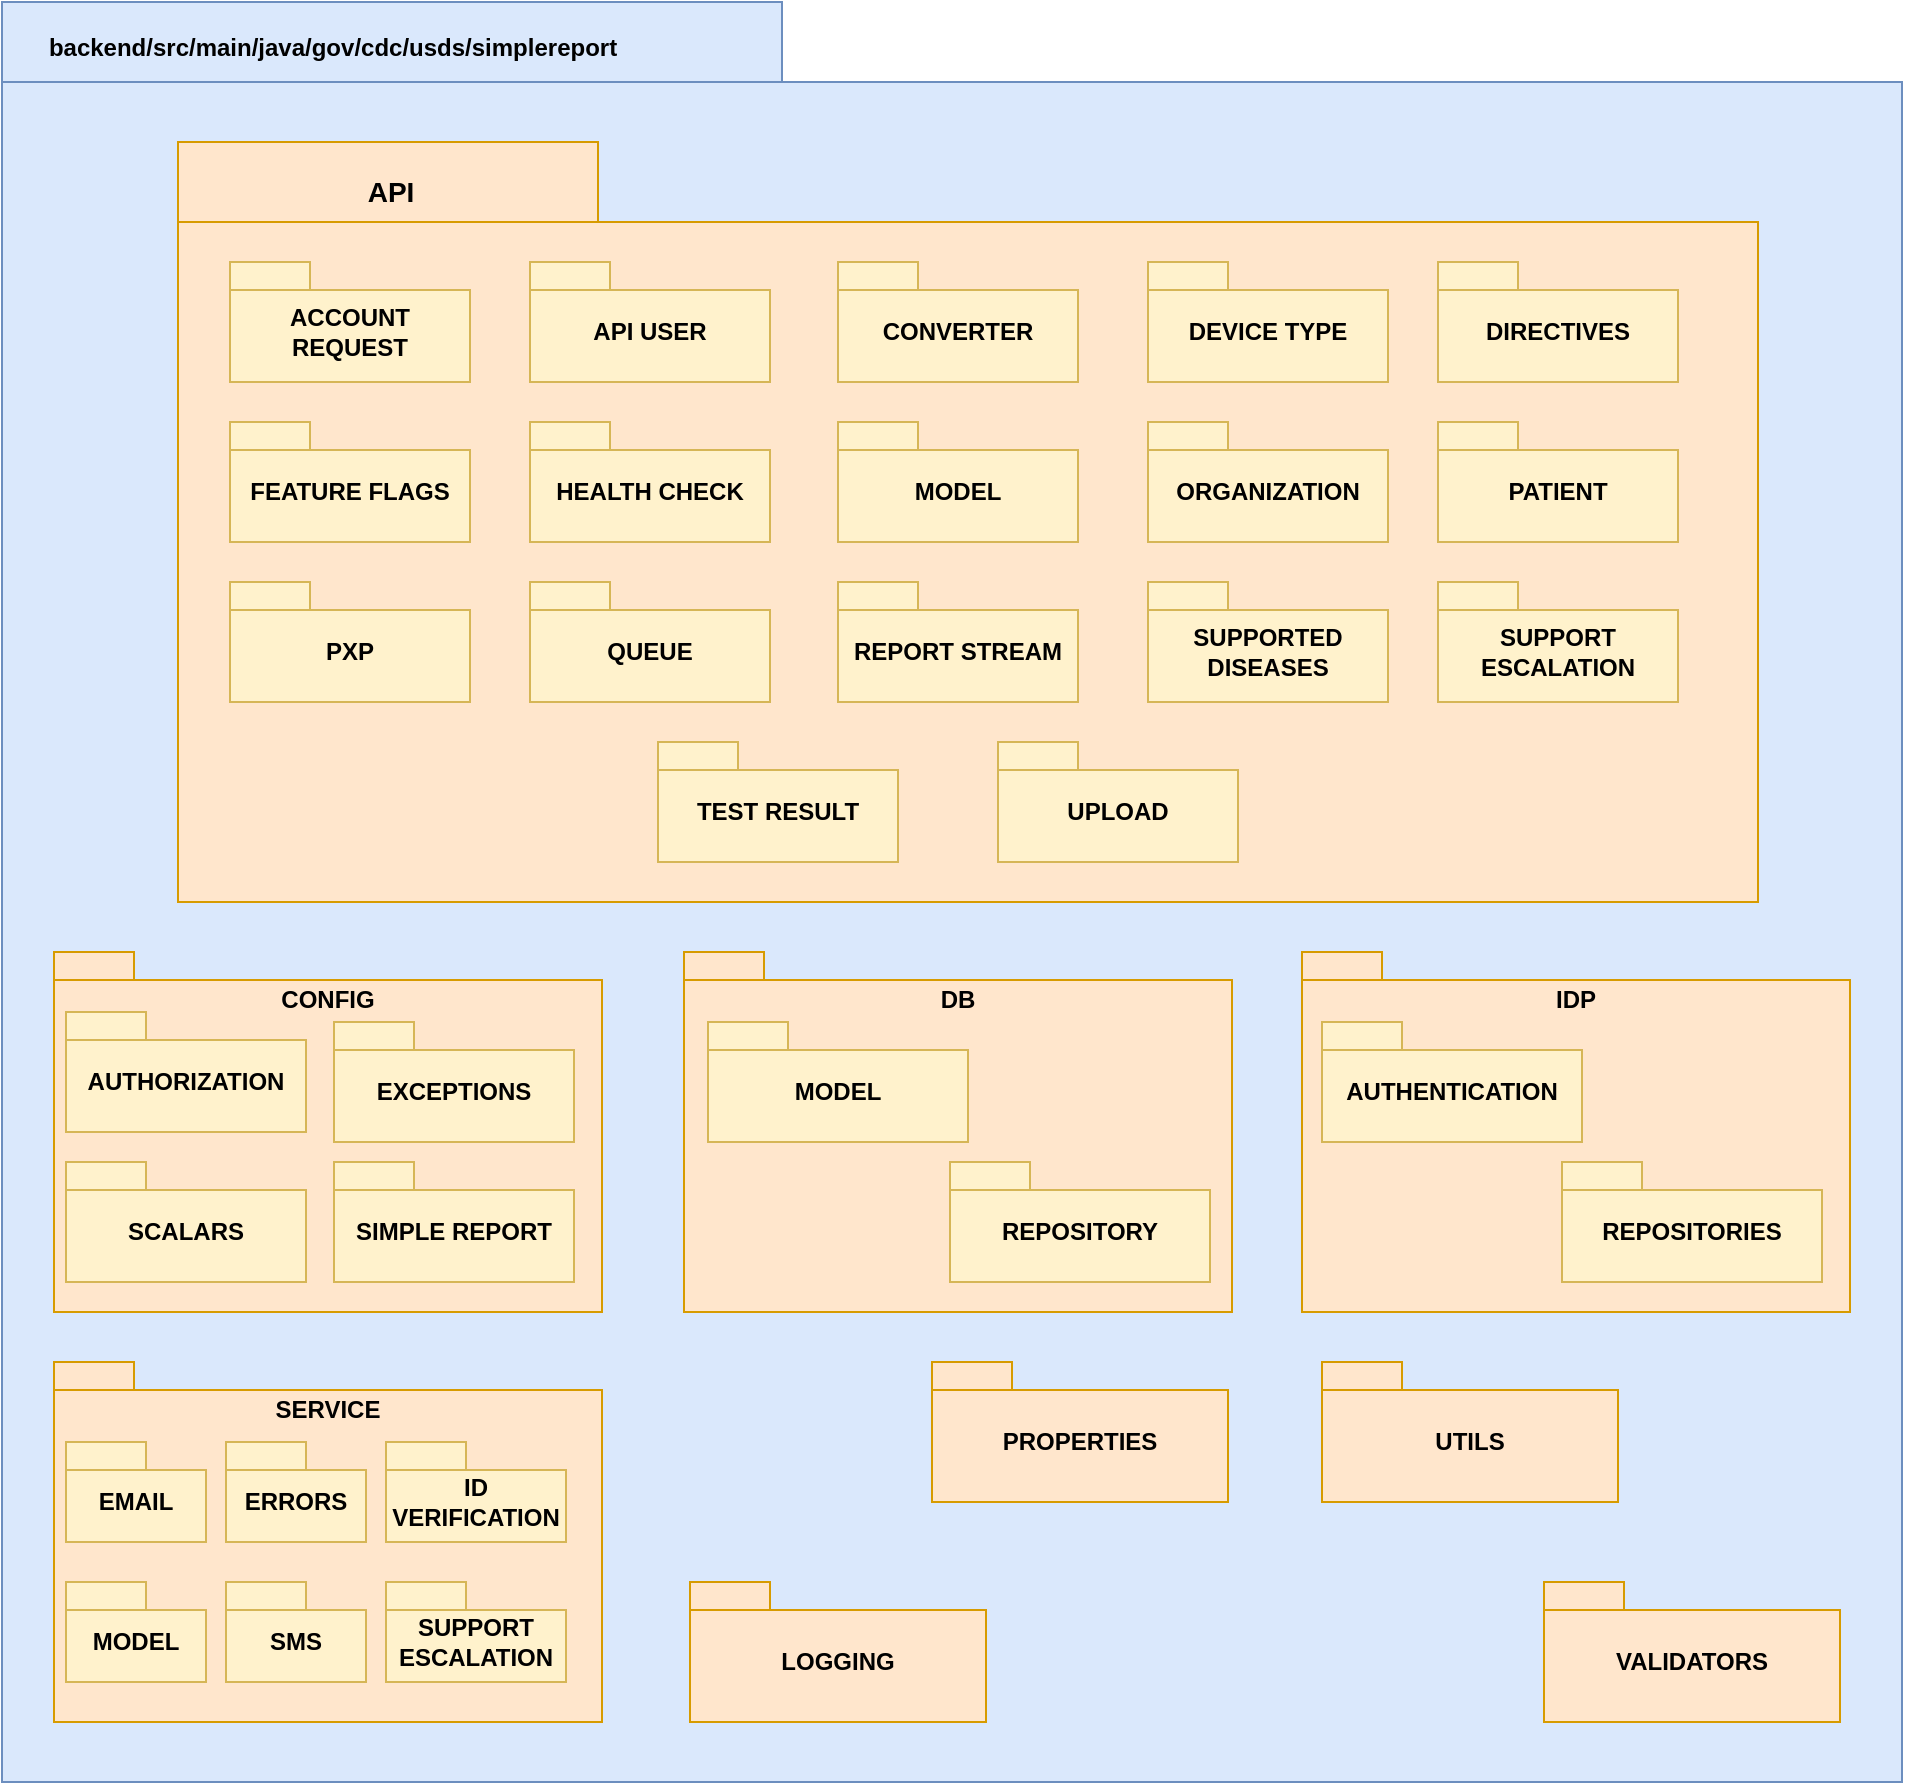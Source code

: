 <mxfile version="26.0.16">
  <diagram name="Página-1" id="QH5zIUuXEXCb2VkOmi7S">
    <mxGraphModel dx="1050" dy="569" grid="1" gridSize="10" guides="1" tooltips="1" connect="1" arrows="1" fold="1" page="1" pageScale="1" pageWidth="827" pageHeight="1169" math="0" shadow="0">
      <root>
        <mxCell id="0" />
        <mxCell id="1" parent="0" />
        <mxCell id="txVDOFmzxEv_zd3e2xi6-1" value="" style="shape=folder;fontStyle=1;spacingTop=10;tabWidth=390;tabHeight=40;tabPosition=left;html=1;whiteSpace=wrap;fillColor=#dae8fc;strokeColor=#6c8ebf;" vertex="1" parent="1">
          <mxGeometry x="70" y="110" width="950" height="890" as="geometry" />
        </mxCell>
        <mxCell id="xPKt4m1vADzZ8n8QkJy3-9" value="LOGGING" style="shape=folder;fontStyle=1;spacingTop=10;tabWidth=40;tabHeight=14;tabPosition=left;html=1;whiteSpace=wrap;verticalAlign=middle;fillColor=#ffe6cc;strokeColor=#d79b00;" parent="1" vertex="1">
          <mxGeometry x="414" y="900" width="148" height="70" as="geometry" />
        </mxCell>
        <mxCell id="xPKt4m1vADzZ8n8QkJy3-10" value="IDP" style="shape=folder;fontStyle=1;spacingTop=10;tabWidth=40;tabHeight=14;tabPosition=left;html=1;whiteSpace=wrap;verticalAlign=top;fillColor=#ffe6cc;strokeColor=#d79b00;" parent="1" vertex="1">
          <mxGeometry x="720" y="585" width="274" height="180" as="geometry" />
        </mxCell>
        <mxCell id="xPKt4m1vADzZ8n8QkJy3-11" value="DB" style="shape=folder;fontStyle=1;spacingTop=10;tabWidth=40;tabHeight=14;tabPosition=left;html=1;whiteSpace=wrap;verticalAlign=top;fillColor=#ffe6cc;strokeColor=#d79b00;" parent="1" vertex="1">
          <mxGeometry x="411" y="585" width="274" height="180" as="geometry" />
        </mxCell>
        <mxCell id="xPKt4m1vADzZ8n8QkJy3-12" value="CONFIG" style="shape=folder;fontStyle=1;spacingTop=10;tabWidth=40;tabHeight=14;tabPosition=left;html=1;whiteSpace=wrap;verticalAlign=top;fillColor=#ffe6cc;strokeColor=#d79b00;" parent="1" vertex="1">
          <mxGeometry x="96" y="585" width="274" height="180" as="geometry" />
        </mxCell>
        <mxCell id="xPKt4m1vADzZ8n8QkJy3-13" value="&amp;nbsp; &amp;nbsp; &amp;nbsp; &amp;nbsp; &amp;nbsp; &amp;nbsp; &amp;nbsp; &amp;nbsp; &amp;nbsp; &amp;nbsp; &amp;nbsp; &amp;nbsp; API" style="shape=folder;fontStyle=1;spacingTop=10;tabWidth=210;tabHeight=40;tabPosition=left;html=1;whiteSpace=wrap;verticalAlign=top;fillColor=#ffe6cc;strokeColor=#d79b00;align=left;fontSize=14;" parent="1" vertex="1">
          <mxGeometry x="158" y="180" width="790" height="380" as="geometry" />
        </mxCell>
        <mxCell id="xPKt4m1vADzZ8n8QkJy3-15" value="SERVICE" style="shape=folder;fontStyle=1;spacingTop=10;tabWidth=40;tabHeight=14;tabPosition=left;html=1;whiteSpace=wrap;verticalAlign=top;fillColor=#ffe6cc;strokeColor=#d79b00;" parent="1" vertex="1">
          <mxGeometry x="96" y="790" width="274" height="180" as="geometry" />
        </mxCell>
        <mxCell id="xPKt4m1vADzZ8n8QkJy3-8" value="EMAIL" style="shape=folder;fontStyle=1;spacingTop=10;tabWidth=40;tabHeight=14;tabPosition=left;html=1;whiteSpace=wrap;fillColor=#fff2cc;strokeColor=#d6b656;" parent="1" vertex="1">
          <mxGeometry x="102" y="830" width="70" height="50" as="geometry" />
        </mxCell>
        <mxCell id="xPKt4m1vADzZ8n8QkJy3-7" value="ERRORS" style="shape=folder;fontStyle=1;spacingTop=10;tabWidth=40;tabHeight=14;tabPosition=left;html=1;whiteSpace=wrap;fillColor=#fff2cc;strokeColor=#d6b656;" parent="1" vertex="1">
          <mxGeometry x="182" y="830" width="70" height="50" as="geometry" />
        </mxCell>
        <mxCell id="xPKt4m1vADzZ8n8QkJy3-6" value="ID VERIFICATION" style="shape=folder;fontStyle=1;spacingTop=10;tabWidth=40;tabHeight=14;tabPosition=left;html=1;whiteSpace=wrap;fillColor=#fff2cc;strokeColor=#d6b656;" parent="1" vertex="1">
          <mxGeometry x="262" y="830" width="90" height="50" as="geometry" />
        </mxCell>
        <mxCell id="xPKt4m1vADzZ8n8QkJy3-18" value="MODEL" style="shape=folder;fontStyle=1;spacingTop=10;tabWidth=40;tabHeight=14;tabPosition=left;html=1;whiteSpace=wrap;fillColor=#fff2cc;strokeColor=#d6b656;" parent="1" vertex="1">
          <mxGeometry x="102" y="900" width="70" height="50" as="geometry" />
        </mxCell>
        <mxCell id="xPKt4m1vADzZ8n8QkJy3-19" value="SMS" style="shape=folder;fontStyle=1;spacingTop=10;tabWidth=40;tabHeight=14;tabPosition=left;html=1;whiteSpace=wrap;fillColor=#fff2cc;strokeColor=#d6b656;" parent="1" vertex="1">
          <mxGeometry x="182" y="900" width="70" height="50" as="geometry" />
        </mxCell>
        <mxCell id="xPKt4m1vADzZ8n8QkJy3-20" value="SUPPORT ESCALATION" style="shape=folder;fontStyle=1;spacingTop=10;tabWidth=40;tabHeight=14;tabPosition=left;html=1;whiteSpace=wrap;fillColor=#fff2cc;strokeColor=#d6b656;" parent="1" vertex="1">
          <mxGeometry x="262" y="900" width="90" height="50" as="geometry" />
        </mxCell>
        <mxCell id="xPKt4m1vADzZ8n8QkJy3-4" value="AUTHENTICATION" style="shape=folder;fontStyle=1;spacingTop=10;tabWidth=40;tabHeight=14;tabPosition=left;html=1;whiteSpace=wrap;fillColor=#fff2cc;strokeColor=#d6b656;" parent="1" vertex="1">
          <mxGeometry x="730" y="620" width="130" height="60" as="geometry" />
        </mxCell>
        <mxCell id="xPKt4m1vADzZ8n8QkJy3-22" value="REPOSITORIES" style="shape=folder;fontStyle=1;spacingTop=10;tabWidth=40;tabHeight=14;tabPosition=left;html=1;whiteSpace=wrap;fillColor=#fff2cc;strokeColor=#d6b656;" parent="1" vertex="1">
          <mxGeometry x="850" y="690" width="130" height="60" as="geometry" />
        </mxCell>
        <mxCell id="xPKt4m1vADzZ8n8QkJy3-23" value="REPOSITORY" style="shape=folder;fontStyle=1;spacingTop=10;tabWidth=40;tabHeight=14;tabPosition=left;html=1;whiteSpace=wrap;fillColor=#fff2cc;strokeColor=#d6b656;" parent="1" vertex="1">
          <mxGeometry x="544" y="690" width="130" height="60" as="geometry" />
        </mxCell>
        <mxCell id="xPKt4m1vADzZ8n8QkJy3-24" value="MODEL" style="shape=folder;fontStyle=1;spacingTop=10;tabWidth=40;tabHeight=14;tabPosition=left;html=1;whiteSpace=wrap;fillColor=#fff2cc;strokeColor=#d6b656;" parent="1" vertex="1">
          <mxGeometry x="423" y="620" width="130" height="60" as="geometry" />
        </mxCell>
        <mxCell id="xPKt4m1vADzZ8n8QkJy3-28" value="AUTHORIZATION" style="shape=folder;fontStyle=1;spacingTop=10;tabWidth=40;tabHeight=14;tabPosition=left;html=1;whiteSpace=wrap;fillColor=#fff2cc;strokeColor=#d6b656;" parent="1" vertex="1">
          <mxGeometry x="102" y="615" width="120" height="60" as="geometry" />
        </mxCell>
        <mxCell id="xPKt4m1vADzZ8n8QkJy3-29" value="SCALARS" style="shape=folder;fontStyle=1;spacingTop=10;tabWidth=40;tabHeight=14;tabPosition=left;html=1;whiteSpace=wrap;fillColor=#fff2cc;strokeColor=#d6b656;" parent="1" vertex="1">
          <mxGeometry x="102" y="690" width="120" height="60" as="geometry" />
        </mxCell>
        <mxCell id="xPKt4m1vADzZ8n8QkJy3-30" value="SIMPLE REPORT" style="shape=folder;fontStyle=1;spacingTop=10;tabWidth=40;tabHeight=14;tabPosition=left;html=1;whiteSpace=wrap;fillColor=#fff2cc;strokeColor=#d6b656;" parent="1" vertex="1">
          <mxGeometry x="236" y="690" width="120" height="60" as="geometry" />
        </mxCell>
        <mxCell id="xPKt4m1vADzZ8n8QkJy3-31" value="EXCEPTIONS" style="shape=folder;fontStyle=1;spacingTop=10;tabWidth=40;tabHeight=14;tabPosition=left;html=1;whiteSpace=wrap;fillColor=#fff2cc;strokeColor=#d6b656;" parent="1" vertex="1">
          <mxGeometry x="236" y="620" width="120" height="60" as="geometry" />
        </mxCell>
        <mxCell id="xPKt4m1vADzZ8n8QkJy3-32" value="DIRECTIVES" style="shape=folder;fontStyle=1;spacingTop=10;tabWidth=40;tabHeight=14;tabPosition=left;html=1;whiteSpace=wrap;fillColor=#fff2cc;strokeColor=#d6b656;" parent="1" vertex="1">
          <mxGeometry x="788" y="240" width="120" height="60" as="geometry" />
        </mxCell>
        <mxCell id="xPKt4m1vADzZ8n8QkJy3-33" value="PXP" style="shape=folder;fontStyle=1;spacingTop=10;tabWidth=40;tabHeight=14;tabPosition=left;html=1;whiteSpace=wrap;fillColor=#fff2cc;strokeColor=#d6b656;" parent="1" vertex="1">
          <mxGeometry x="184" y="400" width="120" height="60" as="geometry" />
        </mxCell>
        <mxCell id="xPKt4m1vADzZ8n8QkJy3-34" value="ORGANIZATION" style="shape=folder;fontStyle=1;spacingTop=10;tabWidth=40;tabHeight=14;tabPosition=left;html=1;whiteSpace=wrap;fillColor=#fff2cc;strokeColor=#d6b656;" parent="1" vertex="1">
          <mxGeometry x="643" y="320" width="120" height="60" as="geometry" />
        </mxCell>
        <mxCell id="xPKt4m1vADzZ8n8QkJy3-35" value="MODEL" style="shape=folder;fontStyle=1;spacingTop=10;tabWidth=40;tabHeight=14;tabPosition=left;html=1;whiteSpace=wrap;fillColor=#fff2cc;strokeColor=#d6b656;" parent="1" vertex="1">
          <mxGeometry x="488" y="320" width="120" height="60" as="geometry" />
        </mxCell>
        <mxCell id="xPKt4m1vADzZ8n8QkJy3-36" value="DEVICE TYPE" style="shape=folder;fontStyle=1;spacingTop=10;tabWidth=40;tabHeight=14;tabPosition=left;html=1;whiteSpace=wrap;fillColor=#fff2cc;strokeColor=#d6b656;" parent="1" vertex="1">
          <mxGeometry x="643" y="240" width="120" height="60" as="geometry" />
        </mxCell>
        <mxCell id="xPKt4m1vADzZ8n8QkJy3-37" value="CONVERTER" style="shape=folder;fontStyle=1;spacingTop=10;tabWidth=40;tabHeight=14;tabPosition=left;html=1;whiteSpace=wrap;fillColor=#fff2cc;strokeColor=#d6b656;" parent="1" vertex="1">
          <mxGeometry x="488" y="240" width="120" height="60" as="geometry" />
        </mxCell>
        <mxCell id="xPKt4m1vADzZ8n8QkJy3-38" value="HEALTH CHECK" style="shape=folder;fontStyle=1;spacingTop=10;tabWidth=40;tabHeight=14;tabPosition=left;html=1;whiteSpace=wrap;fillColor=#fff2cc;strokeColor=#d6b656;" parent="1" vertex="1">
          <mxGeometry x="334" y="320" width="120" height="60" as="geometry" />
        </mxCell>
        <mxCell id="xPKt4m1vADzZ8n8QkJy3-39" value="API USER" style="shape=folder;fontStyle=1;spacingTop=10;tabWidth=40;tabHeight=14;tabPosition=left;html=1;whiteSpace=wrap;fillColor=#fff2cc;strokeColor=#d6b656;" parent="1" vertex="1">
          <mxGeometry x="334" y="240" width="120" height="60" as="geometry" />
        </mxCell>
        <mxCell id="xPKt4m1vADzZ8n8QkJy3-40" value="FEATURE FLAGS" style="shape=folder;fontStyle=1;spacingTop=10;tabWidth=40;tabHeight=14;tabPosition=left;html=1;whiteSpace=wrap;fillColor=#fff2cc;strokeColor=#d6b656;" parent="1" vertex="1">
          <mxGeometry x="184" y="320" width="120" height="60" as="geometry" />
        </mxCell>
        <mxCell id="xPKt4m1vADzZ8n8QkJy3-41" value="ACCOUNT REQUEST" style="shape=folder;fontStyle=1;spacingTop=10;tabWidth=40;tabHeight=14;tabPosition=left;html=1;whiteSpace=wrap;fillColor=#fff2cc;strokeColor=#d6b656;" parent="1" vertex="1">
          <mxGeometry x="184" y="240" width="120" height="60" as="geometry" />
        </mxCell>
        <mxCell id="xPKt4m1vADzZ8n8QkJy3-43" value="UPLOAD" style="shape=folder;fontStyle=1;spacingTop=10;tabWidth=40;tabHeight=14;tabPosition=left;html=1;whiteSpace=wrap;fillColor=#fff2cc;strokeColor=#d6b656;" parent="1" vertex="1">
          <mxGeometry x="568" y="480" width="120" height="60" as="geometry" />
        </mxCell>
        <mxCell id="xPKt4m1vADzZ8n8QkJy3-44" value="TEST RESULT" style="shape=folder;fontStyle=1;spacingTop=10;tabWidth=40;tabHeight=14;tabPosition=left;html=1;whiteSpace=wrap;fillColor=#fff2cc;strokeColor=#d6b656;" parent="1" vertex="1">
          <mxGeometry x="398" y="480" width="120" height="60" as="geometry" />
        </mxCell>
        <mxCell id="xPKt4m1vADzZ8n8QkJy3-45" value="SUPPORT ESCALATION" style="shape=folder;fontStyle=1;spacingTop=10;tabWidth=40;tabHeight=14;tabPosition=left;html=1;whiteSpace=wrap;fillColor=#fff2cc;strokeColor=#d6b656;" parent="1" vertex="1">
          <mxGeometry x="788" y="400" width="120" height="60" as="geometry" />
        </mxCell>
        <mxCell id="xPKt4m1vADzZ8n8QkJy3-46" value="SUPPORTED DISEASES" style="shape=folder;fontStyle=1;spacingTop=10;tabWidth=40;tabHeight=14;tabPosition=left;html=1;whiteSpace=wrap;fillColor=#fff2cc;strokeColor=#d6b656;" parent="1" vertex="1">
          <mxGeometry x="643" y="400" width="120" height="60" as="geometry" />
        </mxCell>
        <mxCell id="xPKt4m1vADzZ8n8QkJy3-47" value="REPORT STREAM" style="shape=folder;fontStyle=1;spacingTop=10;tabWidth=40;tabHeight=14;tabPosition=left;html=1;whiteSpace=wrap;fillColor=#fff2cc;strokeColor=#d6b656;" parent="1" vertex="1">
          <mxGeometry x="488" y="400" width="120" height="60" as="geometry" />
        </mxCell>
        <mxCell id="xPKt4m1vADzZ8n8QkJy3-48" value="QUEUE" style="shape=folder;fontStyle=1;spacingTop=10;tabWidth=40;tabHeight=14;tabPosition=left;html=1;whiteSpace=wrap;fillColor=#fff2cc;strokeColor=#d6b656;" parent="1" vertex="1">
          <mxGeometry x="334" y="400" width="120" height="60" as="geometry" />
        </mxCell>
        <mxCell id="xPKt4m1vADzZ8n8QkJy3-49" value="PATIENT" style="shape=folder;fontStyle=1;spacingTop=10;tabWidth=40;tabHeight=14;tabPosition=left;html=1;whiteSpace=wrap;fillColor=#fff2cc;strokeColor=#d6b656;" parent="1" vertex="1">
          <mxGeometry x="788" y="320" width="120" height="60" as="geometry" />
        </mxCell>
        <mxCell id="xPKt4m1vADzZ8n8QkJy3-53" value="UTILS" style="shape=folder;fontStyle=1;spacingTop=10;tabWidth=40;tabHeight=14;tabPosition=left;html=1;whiteSpace=wrap;verticalAlign=middle;fillColor=#ffe6cc;strokeColor=#d79b00;" parent="1" vertex="1">
          <mxGeometry x="730" y="790" width="148" height="70" as="geometry" />
        </mxCell>
        <mxCell id="xPKt4m1vADzZ8n8QkJy3-54" value="VALIDATORS" style="shape=folder;fontStyle=1;spacingTop=10;tabWidth=40;tabHeight=14;tabPosition=left;html=1;whiteSpace=wrap;verticalAlign=middle;fillColor=#ffe6cc;strokeColor=#d79b00;" parent="1" vertex="1">
          <mxGeometry x="841" y="900" width="148" height="70" as="geometry" />
        </mxCell>
        <mxCell id="xPKt4m1vADzZ8n8QkJy3-55" value="PROPERTIES" style="shape=folder;fontStyle=1;spacingTop=10;tabWidth=40;tabHeight=14;tabPosition=left;html=1;whiteSpace=wrap;verticalAlign=middle;fillColor=#ffe6cc;strokeColor=#d79b00;" parent="1" vertex="1">
          <mxGeometry x="535" y="790" width="148" height="70" as="geometry" />
        </mxCell>
        <mxCell id="txVDOFmzxEv_zd3e2xi6-2" value="backend/src/main/java/gov/cdc/usds/simplereport" style="text;align=center;fontStyle=1;verticalAlign=middle;spacingLeft=3;spacingRight=3;strokeColor=none;rotatable=0;points=[[0,0.5],[1,0.5]];portConstraint=eastwest;html=1;textDirection=ltr;" vertex="1" parent="1">
          <mxGeometry x="70" y="120" width="330" height="26" as="geometry" />
        </mxCell>
      </root>
    </mxGraphModel>
  </diagram>
</mxfile>
